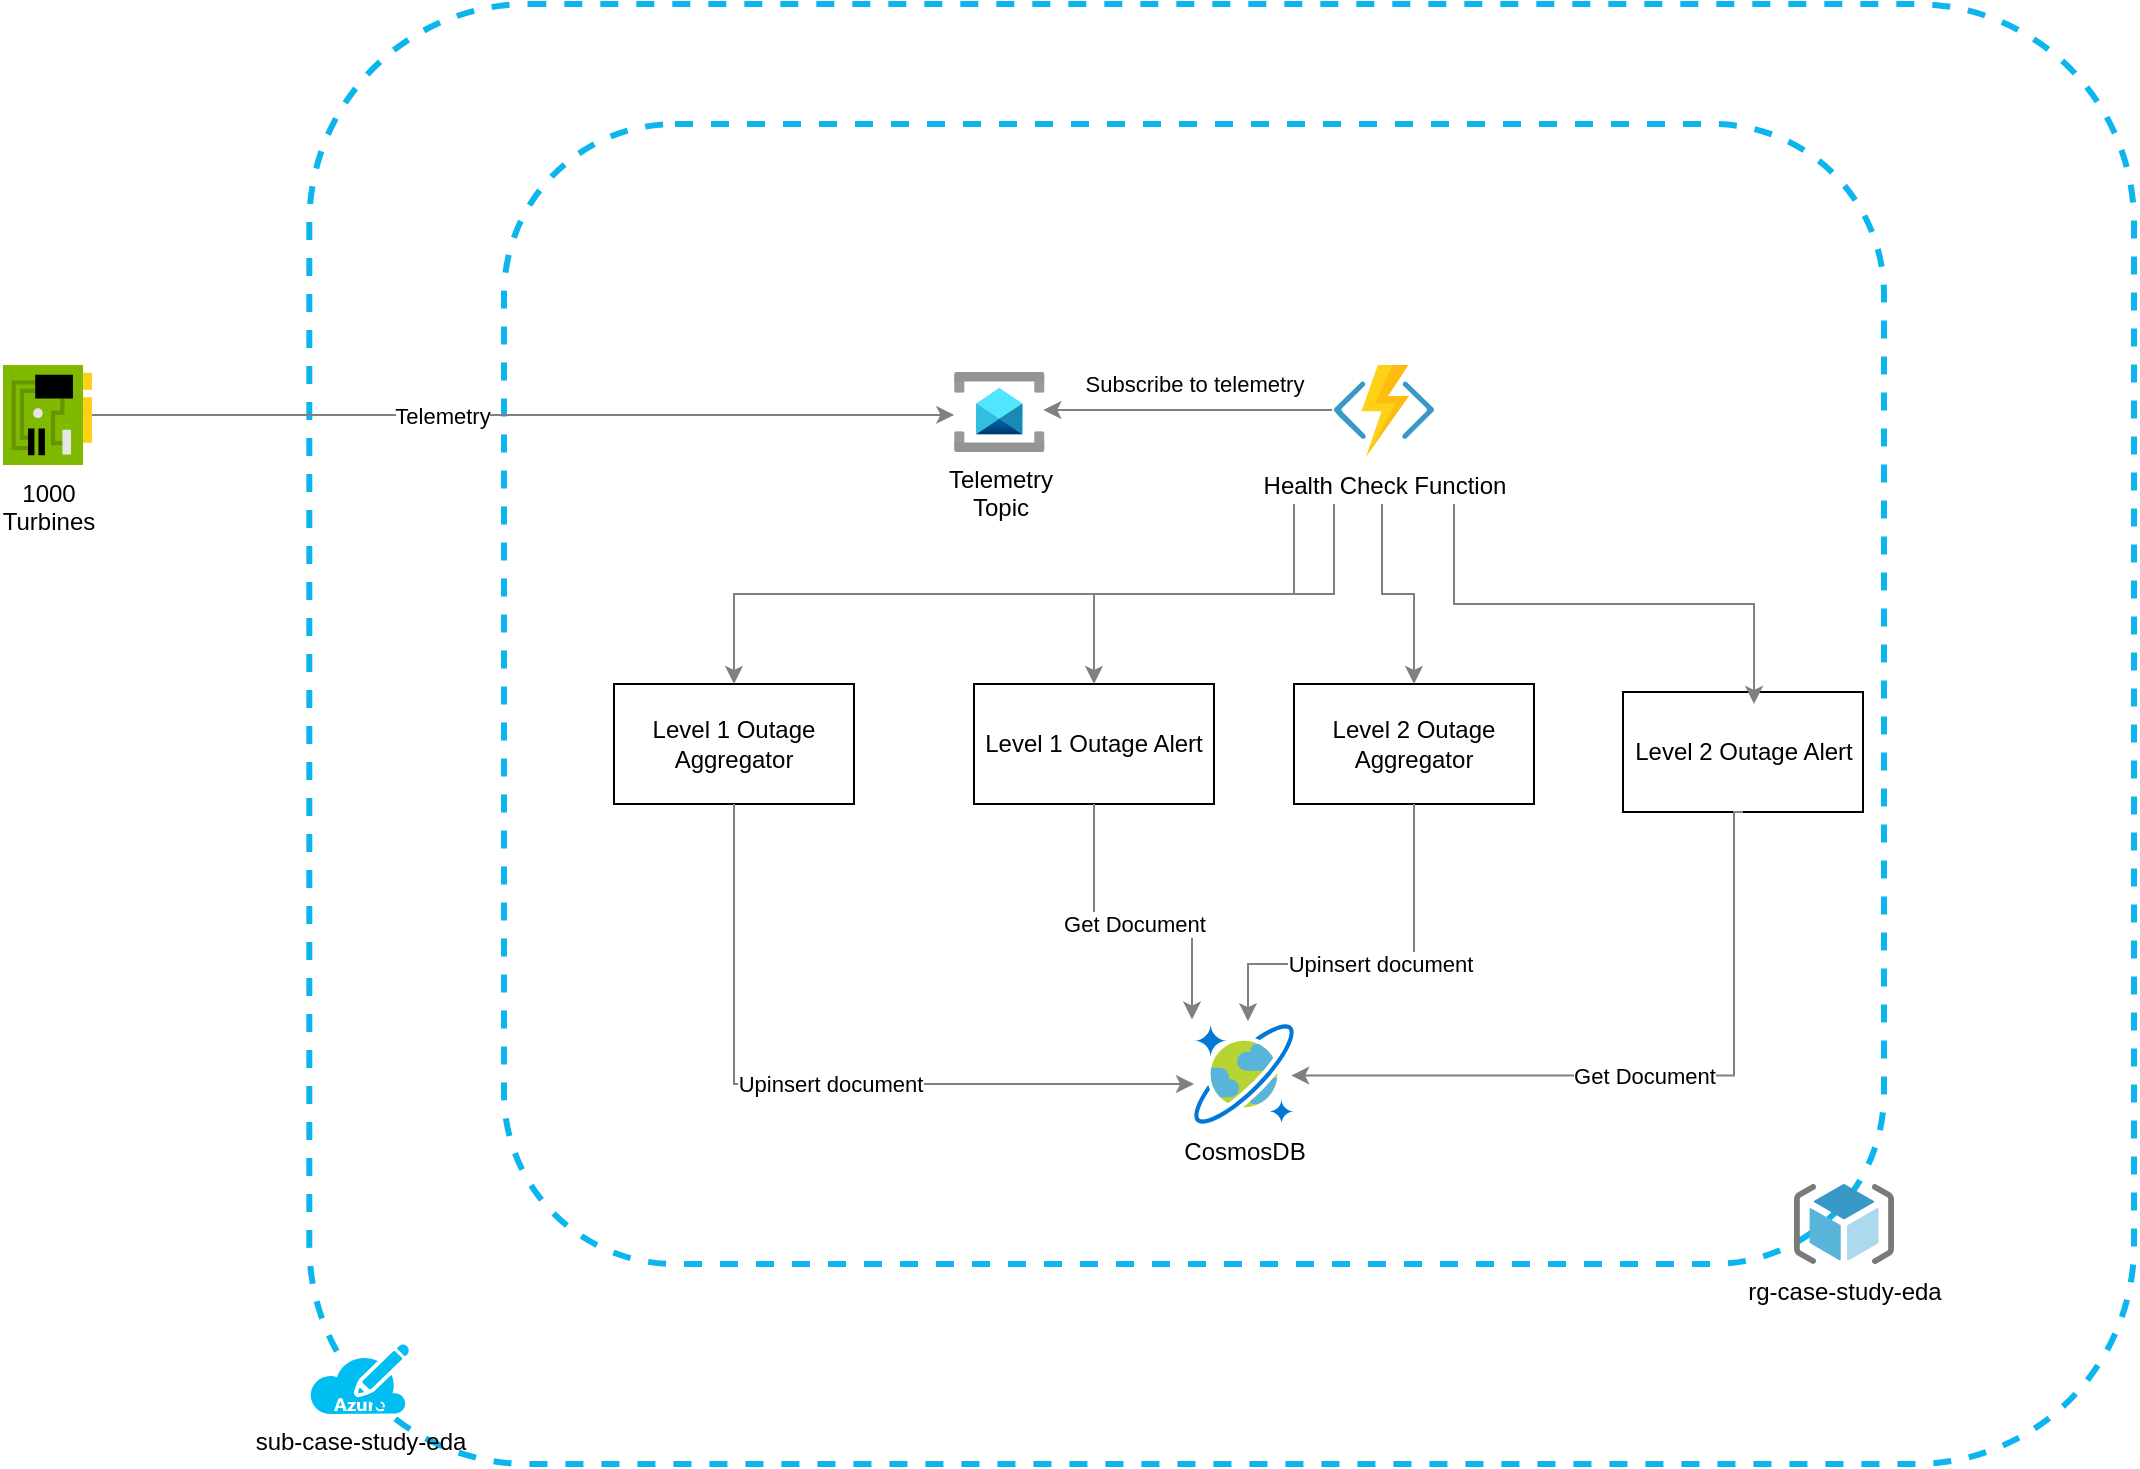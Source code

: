 <mxfile version="21.2.1" type="device">
  <diagram id="7gcUSTIZ7YSJ5vT40chW" name="Page-1">
    <mxGraphModel dx="2856" dy="984" grid="1" gridSize="10" guides="1" tooltips="1" connect="1" arrows="1" fold="1" page="1" pageScale="1" pageWidth="1169" pageHeight="827" math="0" shadow="0">
      <root>
        <mxCell id="0" />
        <mxCell id="1" parent="0" />
        <mxCell id="-AKXMPlntI9SkJnBkfdx-28" value="" style="rounded=1;whiteSpace=wrap;html=1;dashed=1;strokeWidth=3;strokeColor=#0cb5ed;fillColor=none;" vertex="1" parent="1">
          <mxGeometry x="145" y="100" width="690" height="570" as="geometry" />
        </mxCell>
        <mxCell id="-AKXMPlntI9SkJnBkfdx-30" value="" style="rounded=1;whiteSpace=wrap;html=1;dashed=1;strokeWidth=3;strokeColor=#0cb5ed;fillColor=none;" vertex="1" parent="1">
          <mxGeometry x="47.66" y="40" width="912.34" height="730" as="geometry" />
        </mxCell>
        <mxCell id="SZY12_XKgGBlkoAp8IEY-12" style="edgeStyle=orthogonalEdgeStyle;rounded=0;orthogonalLoop=1;jettySize=auto;html=1;strokeColor=#808080;entryX=0.003;entryY=0.536;entryDx=0;entryDy=0;entryPerimeter=0;" parent="1" source="SZY12_XKgGBlkoAp8IEY-1" target="-AKXMPlntI9SkJnBkfdx-1" edge="1">
          <mxGeometry relative="1" as="geometry">
            <mxPoint x="375.5" y="245.5" as="targetPoint" />
          </mxGeometry>
        </mxCell>
        <mxCell id="-AKXMPlntI9SkJnBkfdx-2" value="Telemetry" style="edgeLabel;html=1;align=center;verticalAlign=middle;resizable=0;points=[];" vertex="1" connectable="0" parent="SZY12_XKgGBlkoAp8IEY-12">
          <mxGeometry x="-0.266" y="-2" relative="1" as="geometry">
            <mxPoint x="30" y="-2" as="offset" />
          </mxGeometry>
        </mxCell>
        <mxCell id="SZY12_XKgGBlkoAp8IEY-1" value="1000 &lt;br&gt;Turbines" style="aspect=fixed;html=1;perimeter=none;align=center;shadow=0;dashed=0;image;fontSize=12;image=img/lib/mscae/NetworkInterfaceCard.svg;" parent="1" vertex="1">
          <mxGeometry x="-105.5" y="220.5" width="44.5" height="50" as="geometry" />
        </mxCell>
        <mxCell id="SZY12_XKgGBlkoAp8IEY-6" value="CosmosDB" style="aspect=fixed;html=1;perimeter=none;align=center;shadow=0;dashed=0;image;fontSize=12;image=img/lib/mscae/CosmosDB.svg;" parent="1" vertex="1">
          <mxGeometry x="490" y="550" width="50" height="50" as="geometry" />
        </mxCell>
        <mxCell id="SZY12_XKgGBlkoAp8IEY-17" style="edgeStyle=orthogonalEdgeStyle;rounded=0;orthogonalLoop=1;jettySize=auto;html=1;strokeColor=#808080;exitX=-0.019;exitY=0.49;exitDx=0;exitDy=0;exitPerimeter=0;entryX=0.985;entryY=0.475;entryDx=0;entryDy=0;entryPerimeter=0;" parent="1" source="SZY12_XKgGBlkoAp8IEY-8" target="-AKXMPlntI9SkJnBkfdx-1" edge="1">
          <mxGeometry relative="1" as="geometry">
            <mxPoint x="394.486" y="264" as="targetPoint" />
          </mxGeometry>
        </mxCell>
        <mxCell id="-AKXMPlntI9SkJnBkfdx-3" value="Subscribe to telemetry" style="edgeLabel;html=1;align=center;verticalAlign=middle;resizable=0;points=[];" vertex="1" connectable="0" parent="SZY12_XKgGBlkoAp8IEY-17">
          <mxGeometry x="-0.167" y="1" relative="1" as="geometry">
            <mxPoint x="-9" y="-14" as="offset" />
          </mxGeometry>
        </mxCell>
        <mxCell id="SZY12_XKgGBlkoAp8IEY-8" value="Health Check Function" style="aspect=fixed;html=1;perimeter=none;align=center;shadow=0;dashed=0;image;fontSize=12;image=img/lib/mscae/Functions.svg;" parent="1" vertex="1">
          <mxGeometry x="560" y="220.5" width="50" height="46" as="geometry" />
        </mxCell>
        <mxCell id="-AKXMPlntI9SkJnBkfdx-1" value="Telemetry&lt;br&gt;Topic" style="image;aspect=fixed;html=1;points=[];align=center;fontSize=12;image=img/lib/azure2/integration/Service_Bus.svg;" vertex="1" parent="1">
          <mxGeometry x="370" y="224" width="45.33" height="40" as="geometry" />
        </mxCell>
        <mxCell id="-AKXMPlntI9SkJnBkfdx-5" value="Level 1 Outage Aggregator" style="rounded=0;whiteSpace=wrap;html=1;" vertex="1" parent="1">
          <mxGeometry x="200" y="380" width="120" height="60" as="geometry" />
        </mxCell>
        <mxCell id="-AKXMPlntI9SkJnBkfdx-6" value="Level 2 Outage Alert" style="rounded=0;whiteSpace=wrap;html=1;" vertex="1" parent="1">
          <mxGeometry x="704.5" y="384" width="120" height="60" as="geometry" />
        </mxCell>
        <mxCell id="-AKXMPlntI9SkJnBkfdx-7" value="Level 2 Outage Aggregator" style="rounded=0;whiteSpace=wrap;html=1;" vertex="1" parent="1">
          <mxGeometry x="540" y="380" width="120" height="60" as="geometry" />
        </mxCell>
        <mxCell id="-AKXMPlntI9SkJnBkfdx-8" value="Level 1 Outage Alert" style="rounded=0;whiteSpace=wrap;html=1;" vertex="1" parent="1">
          <mxGeometry x="380" y="380" width="120" height="60" as="geometry" />
        </mxCell>
        <mxCell id="-AKXMPlntI9SkJnBkfdx-11" style="edgeStyle=elbowEdgeStyle;rounded=0;orthogonalLoop=1;jettySize=auto;html=1;strokeColor=#808080;entryX=0.5;entryY=0;entryDx=0;entryDy=0;elbow=vertical;" edge="1" parent="1" target="-AKXMPlntI9SkJnBkfdx-5">
          <mxGeometry relative="1" as="geometry">
            <mxPoint x="540" y="290" as="sourcePoint" />
            <mxPoint x="580" y="640" as="targetPoint" />
          </mxGeometry>
        </mxCell>
        <mxCell id="-AKXMPlntI9SkJnBkfdx-13" style="edgeStyle=elbowEdgeStyle;rounded=0;orthogonalLoop=1;jettySize=auto;html=1;strokeColor=#808080;entryX=0.5;entryY=0;entryDx=0;entryDy=0;elbow=vertical;" edge="1" parent="1" target="-AKXMPlntI9SkJnBkfdx-8">
          <mxGeometry relative="1" as="geometry">
            <mxPoint x="560" y="290" as="sourcePoint" />
            <mxPoint x="270" y="390" as="targetPoint" />
          </mxGeometry>
        </mxCell>
        <mxCell id="-AKXMPlntI9SkJnBkfdx-14" style="edgeStyle=elbowEdgeStyle;rounded=0;orthogonalLoop=1;jettySize=auto;html=1;strokeColor=#808080;entryX=0.5;entryY=0;entryDx=0;entryDy=0;elbow=vertical;" edge="1" parent="1" target="-AKXMPlntI9SkJnBkfdx-7">
          <mxGeometry relative="1" as="geometry">
            <mxPoint x="584" y="290" as="sourcePoint" />
            <mxPoint x="450" y="390" as="targetPoint" />
          </mxGeometry>
        </mxCell>
        <mxCell id="-AKXMPlntI9SkJnBkfdx-15" style="edgeStyle=elbowEdgeStyle;rounded=0;orthogonalLoop=1;jettySize=auto;html=1;strokeColor=#808080;entryX=0.546;entryY=0.1;entryDx=0;entryDy=0;elbow=vertical;entryPerimeter=0;" edge="1" parent="1" target="-AKXMPlntI9SkJnBkfdx-6">
          <mxGeometry relative="1" as="geometry">
            <mxPoint x="620" y="290" as="sourcePoint" />
            <mxPoint x="610" y="390" as="targetPoint" />
          </mxGeometry>
        </mxCell>
        <mxCell id="-AKXMPlntI9SkJnBkfdx-19" style="edgeStyle=orthogonalEdgeStyle;rounded=0;orthogonalLoop=1;jettySize=auto;html=1;strokeColor=#808080;exitX=0.5;exitY=1;exitDx=0;exitDy=0;" edge="1" parent="1" source="-AKXMPlntI9SkJnBkfdx-5">
          <mxGeometry relative="1" as="geometry">
            <mxPoint x="550" y="300" as="sourcePoint" />
            <mxPoint x="490" y="580" as="targetPoint" />
            <Array as="points">
              <mxPoint x="260" y="580" />
            </Array>
          </mxGeometry>
        </mxCell>
        <mxCell id="-AKXMPlntI9SkJnBkfdx-20" value="Upinsert document" style="edgeLabel;html=1;align=center;verticalAlign=middle;resizable=0;points=[];" vertex="1" connectable="0" parent="-AKXMPlntI9SkJnBkfdx-19">
          <mxGeometry x="0.017" relative="1" as="geometry">
            <mxPoint as="offset" />
          </mxGeometry>
        </mxCell>
        <mxCell id="-AKXMPlntI9SkJnBkfdx-21" style="edgeStyle=orthogonalEdgeStyle;rounded=0;orthogonalLoop=1;jettySize=auto;html=1;strokeColor=#808080;exitX=0.5;exitY=1;exitDx=0;exitDy=0;entryX=0.54;entryY=-0.028;entryDx=0;entryDy=0;entryPerimeter=0;" edge="1" parent="1" source="-AKXMPlntI9SkJnBkfdx-7" target="SZY12_XKgGBlkoAp8IEY-6">
          <mxGeometry relative="1" as="geometry">
            <mxPoint x="270" y="450" as="sourcePoint" />
            <mxPoint x="500" y="590" as="targetPoint" />
            <Array as="points">
              <mxPoint x="600" y="520" />
              <mxPoint x="517" y="520" />
            </Array>
          </mxGeometry>
        </mxCell>
        <mxCell id="-AKXMPlntI9SkJnBkfdx-22" value="Upinsert document" style="edgeLabel;html=1;align=center;verticalAlign=middle;resizable=0;points=[];" vertex="1" connectable="0" parent="-AKXMPlntI9SkJnBkfdx-21">
          <mxGeometry x="0.017" relative="1" as="geometry">
            <mxPoint as="offset" />
          </mxGeometry>
        </mxCell>
        <mxCell id="-AKXMPlntI9SkJnBkfdx-23" style="edgeStyle=orthogonalEdgeStyle;rounded=0;orthogonalLoop=1;jettySize=auto;html=1;strokeColor=#808080;exitX=0.5;exitY=1;exitDx=0;exitDy=0;entryX=-0.02;entryY=-0.044;entryDx=0;entryDy=0;entryPerimeter=0;" edge="1" parent="1" source="-AKXMPlntI9SkJnBkfdx-8" target="SZY12_XKgGBlkoAp8IEY-6">
          <mxGeometry relative="1" as="geometry">
            <mxPoint x="270" y="450" as="sourcePoint" />
            <mxPoint x="500" y="590" as="targetPoint" />
            <Array as="points">
              <mxPoint x="440" y="500" />
              <mxPoint x="489" y="500" />
            </Array>
          </mxGeometry>
        </mxCell>
        <mxCell id="-AKXMPlntI9SkJnBkfdx-24" value="Get Document" style="edgeLabel;html=1;align=center;verticalAlign=middle;resizable=0;points=[];" vertex="1" connectable="0" parent="-AKXMPlntI9SkJnBkfdx-23">
          <mxGeometry x="0.017" relative="1" as="geometry">
            <mxPoint as="offset" />
          </mxGeometry>
        </mxCell>
        <mxCell id="-AKXMPlntI9SkJnBkfdx-25" style="edgeStyle=orthogonalEdgeStyle;rounded=0;orthogonalLoop=1;jettySize=auto;html=1;strokeColor=#808080;exitX=0.5;exitY=1;exitDx=0;exitDy=0;entryX=0.972;entryY=0.516;entryDx=0;entryDy=0;entryPerimeter=0;" edge="1" parent="1" source="-AKXMPlntI9SkJnBkfdx-6" target="SZY12_XKgGBlkoAp8IEY-6">
          <mxGeometry relative="1" as="geometry">
            <mxPoint x="720" y="510" as="sourcePoint" />
            <mxPoint x="769" y="618" as="targetPoint" />
            <Array as="points">
              <mxPoint x="760" y="444" />
              <mxPoint x="760" y="576" />
            </Array>
          </mxGeometry>
        </mxCell>
        <mxCell id="-AKXMPlntI9SkJnBkfdx-26" value="Get Document" style="edgeLabel;html=1;align=center;verticalAlign=middle;resizable=0;points=[];" vertex="1" connectable="0" parent="-AKXMPlntI9SkJnBkfdx-25">
          <mxGeometry x="0.017" relative="1" as="geometry">
            <mxPoint as="offset" />
          </mxGeometry>
        </mxCell>
        <mxCell id="-AKXMPlntI9SkJnBkfdx-29" value="rg-case-study-eda" style="image;sketch=0;aspect=fixed;html=1;points=[];align=center;fontSize=12;image=img/lib/mscae/ResourceGroup.svg;" vertex="1" parent="1">
          <mxGeometry x="790" y="630" width="50" height="40" as="geometry" />
        </mxCell>
        <mxCell id="-AKXMPlntI9SkJnBkfdx-31" value="sub-case-study-eda" style="verticalLabelPosition=bottom;html=1;verticalAlign=top;align=center;strokeColor=none;fillColor=#00BEF2;shape=mxgraph.azure.azure_subscription;" vertex="1" parent="1">
          <mxGeometry x="47.66" y="710" width="50" height="35" as="geometry" />
        </mxCell>
      </root>
    </mxGraphModel>
  </diagram>
</mxfile>
